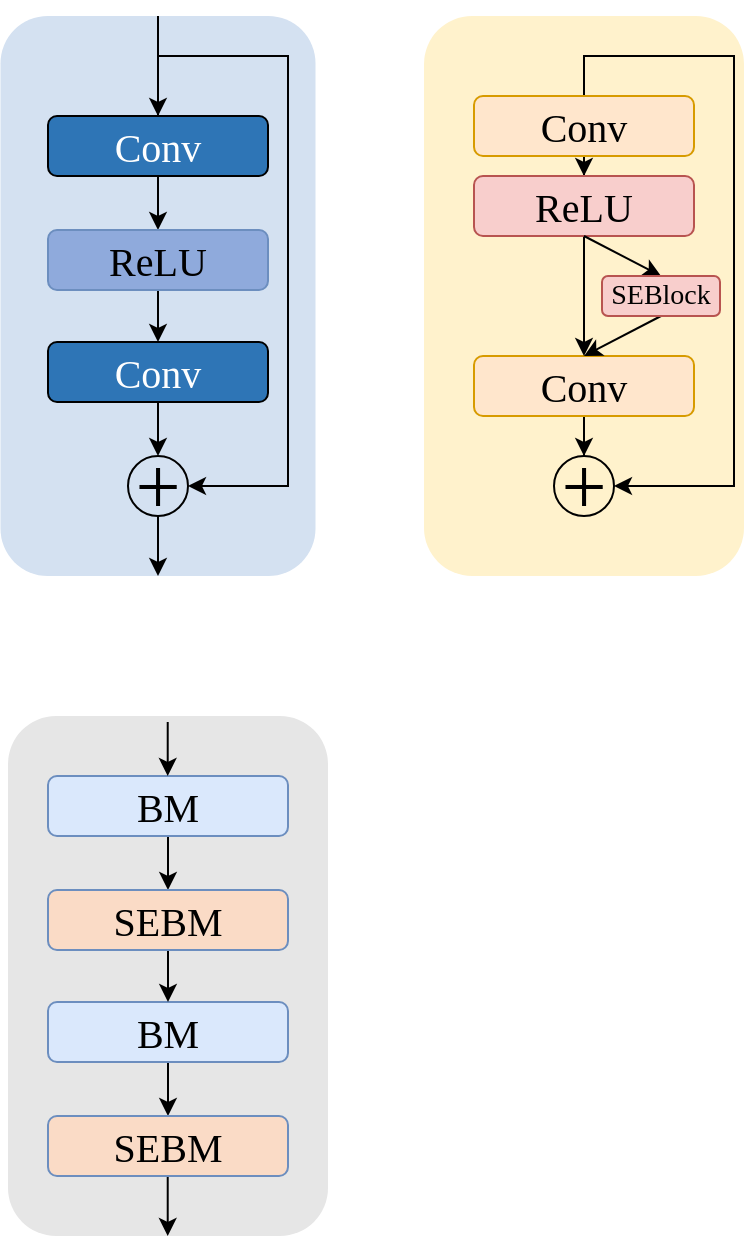 <mxfile version="24.7.17">
  <diagram name="第 1 页" id="temUkVN_BuvwDPNhmD6f">
    <mxGraphModel dx="792" dy="1097" grid="1" gridSize="10" guides="1" tooltips="1" connect="1" arrows="1" fold="1" page="1" pageScale="1" pageWidth="827" pageHeight="1169" math="0" shadow="0">
      <root>
        <mxCell id="0" />
        <mxCell id="1" parent="0" />
        <mxCell id="SQS7vyjTyptjjihE2VLE-5" value="" style="rounded=1;whiteSpace=wrap;html=1;fillColor=#D4e1f1;strokeColor=none;" vertex="1" parent="1">
          <mxGeometry x="196.25" y="150" width="157.5" height="280" as="geometry" />
        </mxCell>
        <mxCell id="SQS7vyjTyptjjihE2VLE-12" style="edgeStyle=orthogonalEdgeStyle;rounded=0;orthogonalLoop=1;jettySize=auto;html=1;entryX=0.5;entryY=0;entryDx=0;entryDy=0;" edge="1" parent="1" source="SQS7vyjTyptjjihE2VLE-6" target="SQS7vyjTyptjjihE2VLE-8">
          <mxGeometry relative="1" as="geometry" />
        </mxCell>
        <mxCell id="SQS7vyjTyptjjihE2VLE-16" style="edgeStyle=orthogonalEdgeStyle;rounded=0;orthogonalLoop=1;jettySize=auto;html=1;exitX=1;exitY=0.5;exitDx=0;exitDy=0;entryX=1;entryY=0.5;entryDx=0;entryDy=0;" edge="1" parent="1" source="SQS7vyjTyptjjihE2VLE-6" target="SQS7vyjTyptjjihE2VLE-9">
          <mxGeometry relative="1" as="geometry">
            <Array as="points">
              <mxPoint x="275" y="215" />
              <mxPoint x="275" y="170" />
              <mxPoint x="340" y="170" />
              <mxPoint x="340" y="385" />
            </Array>
          </mxGeometry>
        </mxCell>
        <mxCell id="SQS7vyjTyptjjihE2VLE-6" value="&lt;font color=&quot;#ffffff&quot; style=&quot;font-size: 20px;&quot; face=&quot;Times New Roman&quot;&gt;Conv&lt;/font&gt;" style="rounded=1;whiteSpace=wrap;html=1;fillColor=#2e75b6;" vertex="1" parent="1">
          <mxGeometry x="220" y="200" width="110" height="30" as="geometry" />
        </mxCell>
        <mxCell id="SQS7vyjTyptjjihE2VLE-15" style="edgeStyle=orthogonalEdgeStyle;rounded=0;orthogonalLoop=1;jettySize=auto;html=1;entryX=0.5;entryY=0;entryDx=0;entryDy=0;" edge="1" parent="1" source="SQS7vyjTyptjjihE2VLE-7" target="SQS7vyjTyptjjihE2VLE-9">
          <mxGeometry relative="1" as="geometry" />
        </mxCell>
        <mxCell id="SQS7vyjTyptjjihE2VLE-7" value="&lt;font color=&quot;#ffffff&quot; style=&quot;font-size: 20px;&quot; face=&quot;Times New Roman&quot;&gt;Conv&lt;/font&gt;" style="rounded=1;whiteSpace=wrap;html=1;fontSize=20;fillColor=#2e75b6;" vertex="1" parent="1">
          <mxGeometry x="220" y="313" width="110" height="30" as="geometry" />
        </mxCell>
        <mxCell id="SQS7vyjTyptjjihE2VLE-14" style="edgeStyle=orthogonalEdgeStyle;rounded=0;orthogonalLoop=1;jettySize=auto;html=1;entryX=0.5;entryY=0;entryDx=0;entryDy=0;" edge="1" parent="1" source="SQS7vyjTyptjjihE2VLE-8" target="SQS7vyjTyptjjihE2VLE-7">
          <mxGeometry relative="1" as="geometry" />
        </mxCell>
        <mxCell id="SQS7vyjTyptjjihE2VLE-8" value="&lt;font style=&quot;font-size: 20px;&quot; face=&quot;Times New Roman&quot;&gt;ReLU&lt;/font&gt;" style="rounded=1;whiteSpace=wrap;html=1;fillColor=#8faadc;strokeColor=#6c8ebf;" vertex="1" parent="1">
          <mxGeometry x="220" y="257" width="110" height="30" as="geometry" />
        </mxCell>
        <mxCell id="SQS7vyjTyptjjihE2VLE-9" value="&lt;font face=&quot;Times New Roman&quot; style=&quot;font-size: 40px;&quot;&gt;+&lt;/font&gt;" style="ellipse;whiteSpace=wrap;html=1;aspect=fixed;fillColor=none;" vertex="1" parent="1">
          <mxGeometry x="260" y="370" width="30" height="30" as="geometry" />
        </mxCell>
        <mxCell id="SQS7vyjTyptjjihE2VLE-18" value="" style="rounded=1;whiteSpace=wrap;html=1;fillColor=#E6E6E6;strokeColor=none;" vertex="1" parent="1">
          <mxGeometry x="200" y="500" width="160" height="260" as="geometry" />
        </mxCell>
        <mxCell id="SQS7vyjTyptjjihE2VLE-19" style="edgeStyle=orthogonalEdgeStyle;rounded=0;orthogonalLoop=1;jettySize=auto;html=1;entryX=0.5;entryY=0;entryDx=0;entryDy=0;" edge="1" parent="1" source="SQS7vyjTyptjjihE2VLE-21" target="SQS7vyjTyptjjihE2VLE-25">
          <mxGeometry relative="1" as="geometry" />
        </mxCell>
        <mxCell id="SQS7vyjTyptjjihE2VLE-21" value="&lt;font style=&quot;font-size: 20px;&quot; face=&quot;Times New Roman&quot;&gt;BM&lt;/font&gt;" style="rounded=1;whiteSpace=wrap;html=1;fillColor=#dae8fc;strokeColor=#6c8ebf;" vertex="1" parent="1">
          <mxGeometry x="220" y="530" width="120" height="30" as="geometry" />
        </mxCell>
        <mxCell id="SQS7vyjTyptjjihE2VLE-32" style="edgeStyle=orthogonalEdgeStyle;rounded=0;orthogonalLoop=1;jettySize=auto;html=1;entryX=0.5;entryY=0;entryDx=0;entryDy=0;" edge="1" parent="1" source="SQS7vyjTyptjjihE2VLE-23" target="SQS7vyjTyptjjihE2VLE-29">
          <mxGeometry relative="1" as="geometry" />
        </mxCell>
        <mxCell id="SQS7vyjTyptjjihE2VLE-23" value="&lt;font style=&quot;font-size: 20px;&quot; face=&quot;Times New Roman&quot;&gt;BM&lt;/font&gt;" style="rounded=1;whiteSpace=wrap;html=1;fontSize=20;fillColor=#dae8fc;strokeColor=#6c8ebf;" vertex="1" parent="1">
          <mxGeometry x="220" y="643" width="120" height="30" as="geometry" />
        </mxCell>
        <mxCell id="SQS7vyjTyptjjihE2VLE-24" style="edgeStyle=orthogonalEdgeStyle;rounded=0;orthogonalLoop=1;jettySize=auto;html=1;entryX=0.5;entryY=0;entryDx=0;entryDy=0;" edge="1" parent="1" source="SQS7vyjTyptjjihE2VLE-25" target="SQS7vyjTyptjjihE2VLE-23">
          <mxGeometry relative="1" as="geometry" />
        </mxCell>
        <mxCell id="SQS7vyjTyptjjihE2VLE-25" value="&lt;font style=&quot;font-size: 20px;&quot; face=&quot;Times New Roman&quot;&gt;SEBM&lt;/font&gt;" style="rounded=1;whiteSpace=wrap;html=1;fillColor=#fadbc6;strokeColor=#6c8ebf;" vertex="1" parent="1">
          <mxGeometry x="220" y="587" width="120" height="30" as="geometry" />
        </mxCell>
        <mxCell id="SQS7vyjTyptjjihE2VLE-26" style="edgeStyle=orthogonalEdgeStyle;rounded=0;orthogonalLoop=1;jettySize=auto;html=1;" edge="1" parent="1">
          <mxGeometry relative="1" as="geometry">
            <mxPoint x="279.86" y="760" as="targetPoint" />
            <mxPoint x="279.86" y="730" as="sourcePoint" />
          </mxGeometry>
        </mxCell>
        <mxCell id="SQS7vyjTyptjjihE2VLE-29" value="&lt;font style=&quot;font-size: 20px;&quot; face=&quot;Times New Roman&quot;&gt;SEBM&lt;/font&gt;" style="rounded=1;whiteSpace=wrap;html=1;fillColor=#fadbc6;strokeColor=#6c8ebf;" vertex="1" parent="1">
          <mxGeometry x="220" y="700" width="120" height="30" as="geometry" />
        </mxCell>
        <mxCell id="SQS7vyjTyptjjihE2VLE-31" style="edgeStyle=orthogonalEdgeStyle;rounded=0;orthogonalLoop=1;jettySize=auto;html=1;entryX=0.5;entryY=0;entryDx=0;entryDy=0;" edge="1" parent="1">
          <mxGeometry relative="1" as="geometry">
            <mxPoint x="279.86" y="503" as="sourcePoint" />
            <mxPoint x="279.86" y="530" as="targetPoint" />
          </mxGeometry>
        </mxCell>
        <mxCell id="SQS7vyjTyptjjihE2VLE-36" value="" style="endArrow=classic;html=1;rounded=0;exitX=0.5;exitY=0;exitDx=0;exitDy=0;entryX=0.5;entryY=0;entryDx=0;entryDy=0;" edge="1" parent="1" source="SQS7vyjTyptjjihE2VLE-5" target="SQS7vyjTyptjjihE2VLE-6">
          <mxGeometry width="50" height="50" relative="1" as="geometry">
            <mxPoint x="260" y="220" as="sourcePoint" />
            <mxPoint x="310" y="170" as="targetPoint" />
          </mxGeometry>
        </mxCell>
        <mxCell id="SQS7vyjTyptjjihE2VLE-37" value="" style="endArrow=classic;html=1;rounded=0;exitX=0.5;exitY=1;exitDx=0;exitDy=0;entryX=0.5;entryY=1;entryDx=0;entryDy=0;" edge="1" parent="1" source="SQS7vyjTyptjjihE2VLE-9" target="SQS7vyjTyptjjihE2VLE-5">
          <mxGeometry width="50" height="50" relative="1" as="geometry">
            <mxPoint x="230" y="480" as="sourcePoint" />
            <mxPoint x="280" y="430" as="targetPoint" />
          </mxGeometry>
        </mxCell>
        <mxCell id="SQS7vyjTyptjjihE2VLE-38" value="" style="rounded=1;whiteSpace=wrap;html=1;fillColor=#fff2cc;strokeColor=none;" vertex="1" parent="1">
          <mxGeometry x="408" y="150" width="160" height="280" as="geometry" />
        </mxCell>
        <mxCell id="SQS7vyjTyptjjihE2VLE-39" style="edgeStyle=orthogonalEdgeStyle;rounded=0;orthogonalLoop=1;jettySize=auto;html=1;entryX=0.5;entryY=0;entryDx=0;entryDy=0;" edge="1" parent="1" source="SQS7vyjTyptjjihE2VLE-41" target="SQS7vyjTyptjjihE2VLE-45">
          <mxGeometry relative="1" as="geometry" />
        </mxCell>
        <mxCell id="SQS7vyjTyptjjihE2VLE-40" style="edgeStyle=orthogonalEdgeStyle;rounded=0;orthogonalLoop=1;jettySize=auto;html=1;exitX=1;exitY=0.5;exitDx=0;exitDy=0;entryX=1;entryY=0.5;entryDx=0;entryDy=0;" edge="1" parent="1" source="SQS7vyjTyptjjihE2VLE-41" target="SQS7vyjTyptjjihE2VLE-46">
          <mxGeometry relative="1" as="geometry">
            <Array as="points">
              <mxPoint x="488" y="215" />
              <mxPoint x="488" y="170" />
              <mxPoint x="563" y="170" />
              <mxPoint x="563" y="385" />
            </Array>
          </mxGeometry>
        </mxCell>
        <mxCell id="SQS7vyjTyptjjihE2VLE-41" value="&lt;font style=&quot;font-size: 20px;&quot; face=&quot;Times New Roman&quot;&gt;Conv&lt;/font&gt;" style="rounded=1;whiteSpace=wrap;html=1;fillColor=#ffe6cc;strokeColor=#d79b00;" vertex="1" parent="1">
          <mxGeometry x="433" y="190" width="110" height="30" as="geometry" />
        </mxCell>
        <mxCell id="SQS7vyjTyptjjihE2VLE-42" style="edgeStyle=orthogonalEdgeStyle;rounded=0;orthogonalLoop=1;jettySize=auto;html=1;entryX=0.5;entryY=0;entryDx=0;entryDy=0;" edge="1" parent="1" source="SQS7vyjTyptjjihE2VLE-43" target="SQS7vyjTyptjjihE2VLE-46">
          <mxGeometry relative="1" as="geometry" />
        </mxCell>
        <mxCell id="SQS7vyjTyptjjihE2VLE-43" value="&lt;font style=&quot;font-size: 20px;&quot; face=&quot;Times New Roman&quot;&gt;Conv&lt;/font&gt;" style="rounded=1;whiteSpace=wrap;html=1;fontSize=20;fillColor=#ffe6cc;strokeColor=#d79b00;" vertex="1" parent="1">
          <mxGeometry x="433" y="320" width="110" height="30" as="geometry" />
        </mxCell>
        <mxCell id="SQS7vyjTyptjjihE2VLE-44" style="edgeStyle=orthogonalEdgeStyle;rounded=0;orthogonalLoop=1;jettySize=auto;html=1;entryX=0.5;entryY=0;entryDx=0;entryDy=0;" edge="1" parent="1" source="SQS7vyjTyptjjihE2VLE-45" target="SQS7vyjTyptjjihE2VLE-43">
          <mxGeometry relative="1" as="geometry" />
        </mxCell>
        <mxCell id="SQS7vyjTyptjjihE2VLE-45" value="&lt;font style=&quot;font-size: 20px;&quot; face=&quot;Times New Roman&quot;&gt;ReLU&lt;/font&gt;" style="rounded=1;whiteSpace=wrap;html=1;fillColor=#f8cecc;strokeColor=#b85450;" vertex="1" parent="1">
          <mxGeometry x="433" y="230" width="110" height="30" as="geometry" />
        </mxCell>
        <mxCell id="SQS7vyjTyptjjihE2VLE-46" value="&lt;font face=&quot;Times New Roman&quot; style=&quot;font-size: 40px;&quot;&gt;+&lt;/font&gt;" style="ellipse;whiteSpace=wrap;html=1;aspect=fixed;fillColor=none;" vertex="1" parent="1">
          <mxGeometry x="473" y="370" width="30" height="30" as="geometry" />
        </mxCell>
        <mxCell id="SQS7vyjTyptjjihE2VLE-49" value="" style="endArrow=classic;html=1;rounded=0;entryX=0.5;entryY=0;entryDx=0;entryDy=0;" edge="1" parent="1" target="SQS7vyjTyptjjihE2VLE-52">
          <mxGeometry width="50" height="50" relative="1" as="geometry">
            <mxPoint x="488" y="260" as="sourcePoint" />
            <mxPoint x="520" y="280" as="targetPoint" />
          </mxGeometry>
        </mxCell>
        <mxCell id="SQS7vyjTyptjjihE2VLE-50" value="" style="endArrow=classic;html=1;rounded=0;entryX=0.5;entryY=0;entryDx=0;entryDy=0;exitX=0.5;exitY=1;exitDx=0;exitDy=0;" edge="1" parent="1" source="SQS7vyjTyptjjihE2VLE-52" target="SQS7vyjTyptjjihE2VLE-43">
          <mxGeometry width="50" height="50" relative="1" as="geometry">
            <mxPoint x="520" y="300" as="sourcePoint" />
            <mxPoint x="522" y="300" as="targetPoint" />
          </mxGeometry>
        </mxCell>
        <mxCell id="SQS7vyjTyptjjihE2VLE-52" value="&lt;font style=&quot;font-size: 14px;&quot; face=&quot;Times New Roman&quot;&gt;SEBlock&lt;/font&gt;" style="rounded=1;whiteSpace=wrap;html=1;fillColor=#f8cecc;strokeColor=#b85450;" vertex="1" parent="1">
          <mxGeometry x="497" y="280" width="59" height="20" as="geometry" />
        </mxCell>
      </root>
    </mxGraphModel>
  </diagram>
</mxfile>
